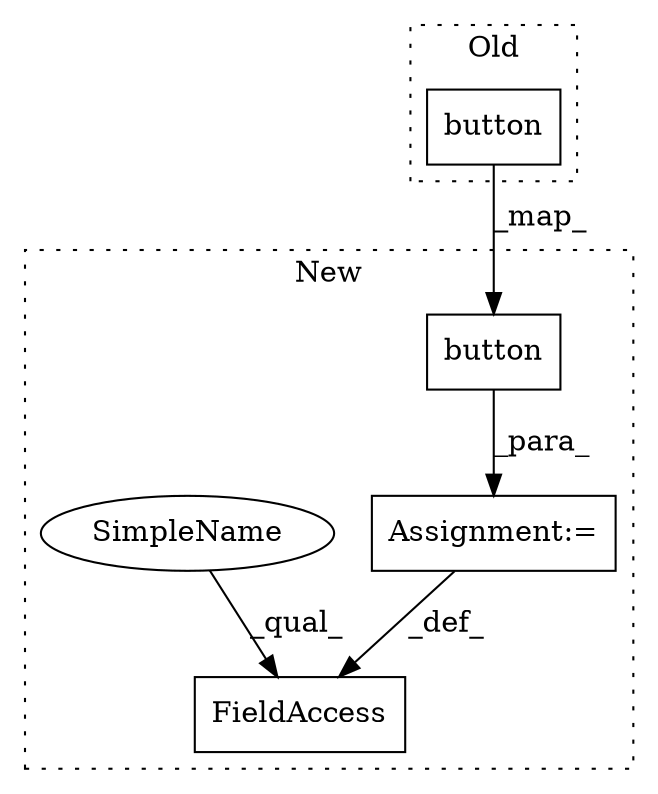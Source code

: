 digraph G {
subgraph cluster0 {
1 [label="button" a="32" s="4658,4708" l="7,1" shape="box"];
label = "Old";
style="dotted";
}
subgraph cluster1 {
2 [label="button" a="32" s="5452,5490" l="7,1" shape="box"];
3 [label="Assignment:=" a="7" s="5447" l="1" shape="box"];
4 [label="FieldAccess" a="22" s="5433" l="14" shape="box"];
5 [label="SimpleName" a="42" s="5433" l="4" shape="ellipse"];
label = "New";
style="dotted";
}
1 -> 2 [label="_map_"];
2 -> 3 [label="_para_"];
3 -> 4 [label="_def_"];
5 -> 4 [label="_qual_"];
}